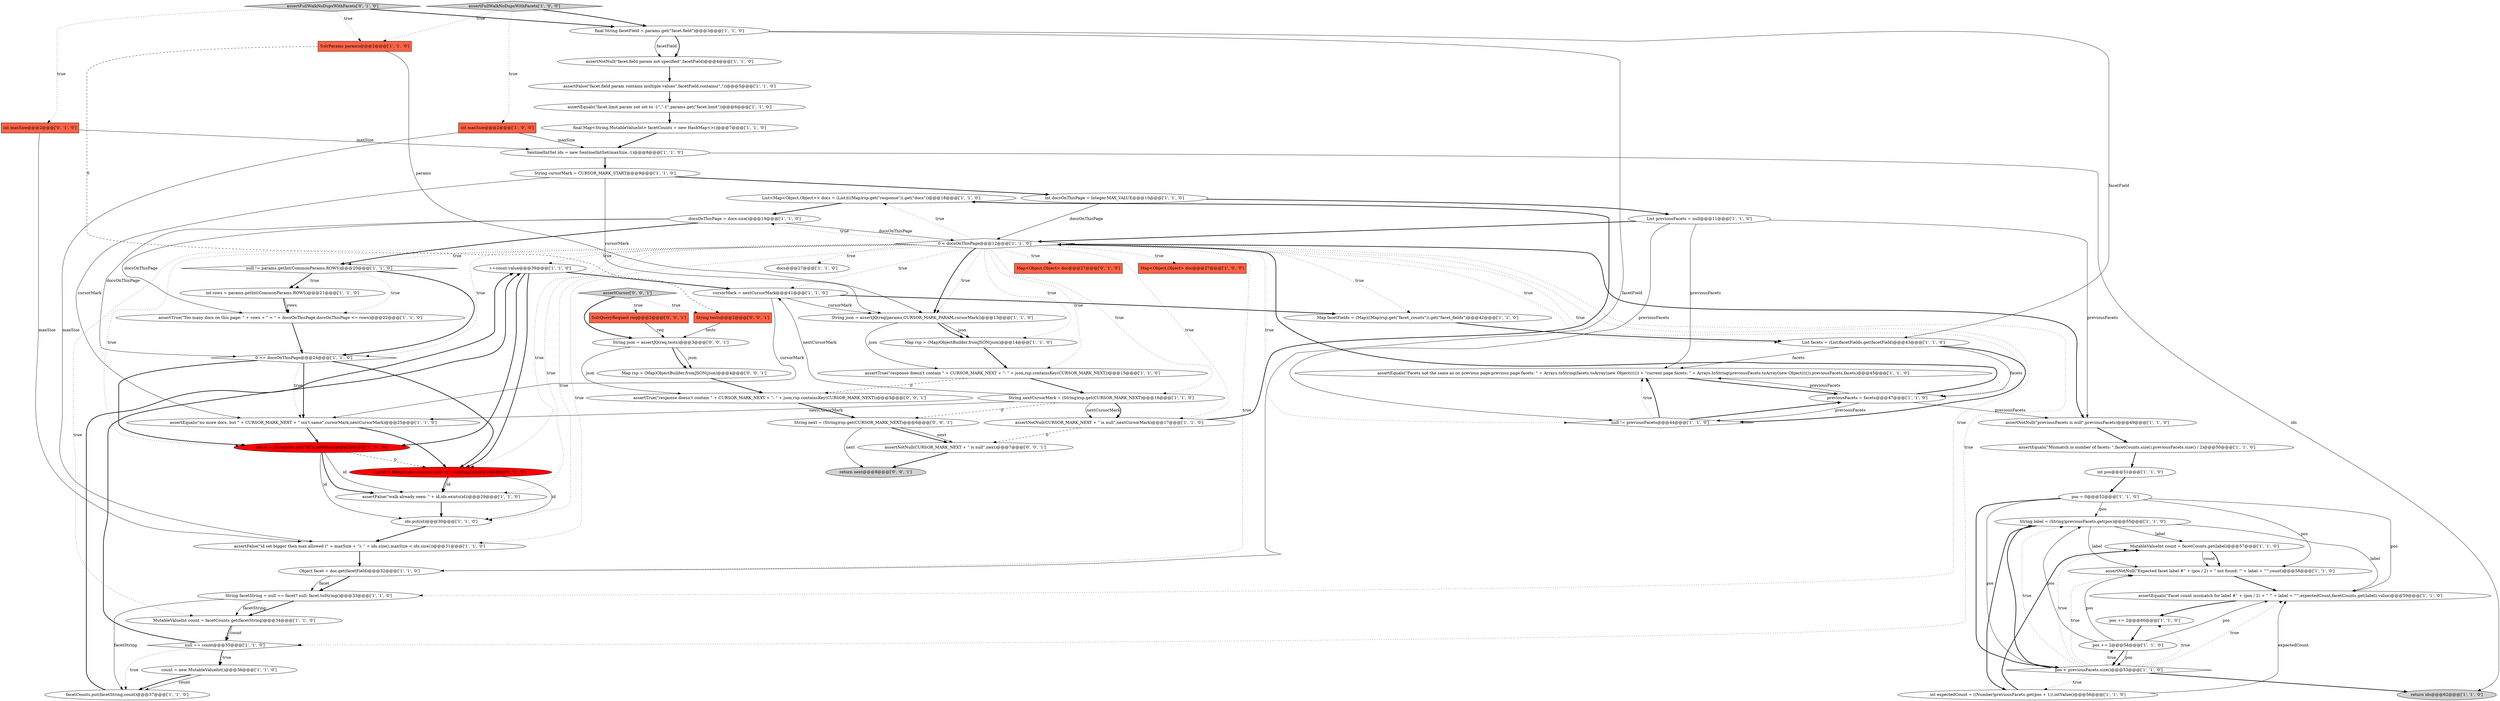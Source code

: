 digraph {
44 [style = filled, label = "List<Map<Object,Object>> docs = (List)(((Map)rsp.get(\"response\")).get(\"docs\"))@@@18@@@['1', '1', '0']", fillcolor = white, shape = ellipse image = "AAA0AAABBB1BBB"];
34 [style = filled, label = "String facetString = null == facet? null: facet.toString()@@@33@@@['1', '1', '0']", fillcolor = white, shape = ellipse image = "AAA0AAABBB1BBB"];
26 [style = filled, label = "List previousFacets = null@@@11@@@['1', '1', '0']", fillcolor = white, shape = ellipse image = "AAA0AAABBB1BBB"];
14 [style = filled, label = "MutableValueInt count = facetCounts.get(facetString)@@@34@@@['1', '1', '0']", fillcolor = white, shape = ellipse image = "AAA0AAABBB1BBB"];
15 [style = filled, label = "String label = (String)previousFacets.get(pos)@@@55@@@['1', '1', '0']", fillcolor = white, shape = ellipse image = "AAA0AAABBB1BBB"];
25 [style = filled, label = "String nextCursorMark = (String)rsp.get(CURSOR_MARK_NEXT)@@@16@@@['1', '1', '0']", fillcolor = white, shape = ellipse image = "AAA0AAABBB1BBB"];
2 [style = filled, label = "assertEquals(\"Mismatch in number of facets: \",facetCounts.size(),previousFacets.size() / 2)@@@50@@@['1', '1', '0']", fillcolor = white, shape = ellipse image = "AAA0AAABBB1BBB"];
29 [style = filled, label = "null == count@@@35@@@['1', '1', '0']", fillcolor = white, shape = diamond image = "AAA0AAABBB1BBB"];
58 [style = filled, label = "int maxSize@@@2@@@['0', '1', '0']", fillcolor = tomato, shape = box image = "AAA0AAABBB2BBB"];
47 [style = filled, label = "Map rsp = (Map)ObjectBuilder.fromJSON(json)@@@14@@@['1', '1', '0']", fillcolor = white, shape = ellipse image = "AAA0AAABBB1BBB"];
64 [style = filled, label = "return next@@@8@@@['0', '0', '1']", fillcolor = lightgray, shape = ellipse image = "AAA0AAABBB3BBB"];
66 [style = filled, label = "String next = (String)rsp.get(CURSOR_MARK_NEXT)@@@6@@@['0', '0', '1']", fillcolor = white, shape = ellipse image = "AAA0AAABBB3BBB"];
13 [style = filled, label = "assertFalse(\"id set bigger then max allowed (\" + maxSize + \"): \" + ids.size(),maxSize < ids.size())@@@31@@@['1', '1', '0']", fillcolor = white, shape = ellipse image = "AAA0AAABBB1BBB"];
4 [style = filled, label = "assertFalse(\"walk already seen: \" + id,ids.exists(id))@@@29@@@['1', '1', '0']", fillcolor = white, shape = ellipse image = "AAA0AAABBB1BBB"];
5 [style = filled, label = "ids.put(id)@@@30@@@['1', '1', '0']", fillcolor = white, shape = ellipse image = "AAA0AAABBB1BBB"];
24 [style = filled, label = "cursorMark = nextCursorMark@@@41@@@['1', '1', '0']", fillcolor = white, shape = ellipse image = "AAA0AAABBB1BBB"];
57 [style = filled, label = "Map<Object,Object> doc@@@27@@@['0', '1', '0']", fillcolor = tomato, shape = box image = "AAA0AAABBB2BBB"];
48 [style = filled, label = "SolrParams params@@@2@@@['1', '1', '0']", fillcolor = tomato, shape = box image = "AAA0AAABBB1BBB"];
42 [style = filled, label = "pos < previousFacets.size()@@@53@@@['1', '1', '0']", fillcolor = white, shape = diamond image = "AAA0AAABBB1BBB"];
65 [style = filled, label = "Map rsp = (Map)ObjectBuilder.fromJSON(json)@@@4@@@['0', '0', '1']", fillcolor = white, shape = ellipse image = "AAA0AAABBB3BBB"];
22 [style = filled, label = "return ids@@@62@@@['1', '1', '0']", fillcolor = lightgray, shape = ellipse image = "AAA0AAABBB1BBB"];
9 [style = filled, label = "0 < docsOnThisPage@@@12@@@['1', '1', '0']", fillcolor = white, shape = diamond image = "AAA0AAABBB1BBB"];
8 [style = filled, label = "String cursorMark = CURSOR_MARK_START@@@9@@@['1', '1', '0']", fillcolor = white, shape = ellipse image = "AAA0AAABBB1BBB"];
67 [style = filled, label = "String tests@@@2@@@['0', '0', '1']", fillcolor = tomato, shape = box image = "AAA0AAABBB3BBB"];
1 [style = filled, label = "assertEquals(\"facet.limit param not set to -1\",\"-1\",params.get(\"facet.limit\"))@@@6@@@['1', '1', '0']", fillcolor = white, shape = ellipse image = "AAA0AAABBB1BBB"];
17 [style = filled, label = "pos += 2@@@54@@@['1', '1', '0']", fillcolor = white, shape = ellipse image = "AAA0AAABBB1BBB"];
30 [style = filled, label = "int docsOnThisPage = Integer.MAX_VALUE@@@10@@@['1', '1', '0']", fillcolor = white, shape = ellipse image = "AAA0AAABBB1BBB"];
49 [style = filled, label = "MutableValueInt count = facetCounts.get(label)@@@57@@@['1', '1', '0']", fillcolor = white, shape = ellipse image = "AAA0AAABBB1BBB"];
62 [style = filled, label = "assertCursor['0', '0', '1']", fillcolor = lightgray, shape = diamond image = "AAA0AAABBB3BBB"];
35 [style = filled, label = "assertEquals(\"Facets not the same as on previous page:previous page facets: \" + Arrays.toString(facets.toArray(new Object(((()) + \"current page facets: \" + Arrays.toString(previousFacets.toArray(new Object(((()),previousFacets,facets)@@@45@@@['1', '1', '0']", fillcolor = white, shape = ellipse image = "AAA0AAABBB1BBB"];
3 [style = filled, label = "int id = ((Long)doc.get(\"id\")).intValue()@@@28@@@['1', '0', '0']", fillcolor = red, shape = ellipse image = "AAA1AAABBB1BBB"];
60 [style = filled, label = "assertFullWalkNoDupsWithFacets['0', '1', '0']", fillcolor = lightgray, shape = diamond image = "AAA0AAABBB2BBB"];
41 [style = filled, label = "SentinelIntSet ids = new SentinelIntSet(maxSize,-1)@@@8@@@['1', '1', '0']", fillcolor = white, shape = ellipse image = "AAA0AAABBB1BBB"];
43 [style = filled, label = "assertFullWalkNoDupsWithFacets['1', '0', '0']", fillcolor = lightgray, shape = diamond image = "AAA0AAABBB1BBB"];
59 [style = filled, label = "int id = Integer.parseInt(doc.get(\"id\").toString())@@@28@@@['0', '1', '0']", fillcolor = red, shape = ellipse image = "AAA1AAABBB2BBB"];
68 [style = filled, label = "assertTrue(\"response doesn't contain \" + CURSOR_MARK_NEXT + \": \" + json,rsp.containsKey(CURSOR_MARK_NEXT))@@@5@@@['0', '0', '1']", fillcolor = white, shape = ellipse image = "AAA0AAABBB3BBB"];
20 [style = filled, label = "assertEquals(\"no more docs, but \" + CURSOR_MARK_NEXT + \" isn't same\",cursorMark,nextCursorMark)@@@25@@@['1', '1', '0']", fillcolor = white, shape = ellipse image = "AAA0AAABBB1BBB"];
32 [style = filled, label = "Map<Object,Object> doc@@@27@@@['1', '0', '0']", fillcolor = tomato, shape = box image = "AAA0AAABBB1BBB"];
0 [style = filled, label = "assertNotNull(\"facet.field param not specified\",facetField)@@@4@@@['1', '1', '0']", fillcolor = white, shape = ellipse image = "AAA0AAABBB1BBB"];
31 [style = filled, label = "null != params.getInt(CommonParams.ROWS)@@@20@@@['1', '1', '0']", fillcolor = white, shape = diamond image = "AAA0AAABBB1BBB"];
40 [style = filled, label = "final String facetField = params.get(\"facet.field\")@@@3@@@['1', '1', '0']", fillcolor = white, shape = ellipse image = "AAA0AAABBB1BBB"];
27 [style = filled, label = "Object facet = doc.get(facetField)@@@32@@@['1', '1', '0']", fillcolor = white, shape = ellipse image = "AAA0AAABBB1BBB"];
10 [style = filled, label = "assertFalse(\"facet.field param contains multiple values\",facetField.contains(\",\"))@@@5@@@['1', '1', '0']", fillcolor = white, shape = ellipse image = "AAA0AAABBB1BBB"];
11 [style = filled, label = "List facets = (List)facetFields.get(facetField)@@@43@@@['1', '1', '0']", fillcolor = white, shape = ellipse image = "AAA0AAABBB1BBB"];
54 [style = filled, label = "final Map<String,MutableValueInt> facetCounts = new HashMap<>()@@@7@@@['1', '1', '0']", fillcolor = white, shape = ellipse image = "AAA0AAABBB1BBB"];
55 [style = filled, label = "pos = 0@@@52@@@['1', '1', '0']", fillcolor = white, shape = ellipse image = "AAA0AAABBB1BBB"];
46 [style = filled, label = "assertNotNull(CURSOR_MARK_NEXT + \" is null\",nextCursorMark)@@@17@@@['1', '1', '0']", fillcolor = white, shape = ellipse image = "AAA0AAABBB1BBB"];
52 [style = filled, label = "assertNotNull(\"previousFacets is null\",previousFacets)@@@49@@@['1', '1', '0']", fillcolor = white, shape = ellipse image = "AAA0AAABBB1BBB"];
51 [style = filled, label = "assertEquals(\"Facet count mismatch for label #\" + (pos / 2) + \" '\" + label + \"'\",expectedCount,facetCounts.get(label).value)@@@59@@@['1', '1', '0']", fillcolor = white, shape = ellipse image = "AAA0AAABBB1BBB"];
45 [style = filled, label = "assertNotNull(\"Expected facet label #\" + (pos / 2) + \" not found: '\" + label + \"'\",count)@@@58@@@['1', '1', '0']", fillcolor = white, shape = ellipse image = "AAA0AAABBB1BBB"];
6 [style = filled, label = "count = new MutableValueInt()@@@36@@@['1', '1', '0']", fillcolor = white, shape = ellipse image = "AAA0AAABBB1BBB"];
16 [style = filled, label = "pos += 2@@@60@@@['1', '1', '0']", fillcolor = white, shape = ellipse image = "AAA0AAABBB1BBB"];
63 [style = filled, label = "SolrQueryRequest req@@@2@@@['0', '0', '1']", fillcolor = tomato, shape = box image = "AAA0AAABBB3BBB"];
69 [style = filled, label = "assertNotNull(CURSOR_MARK_NEXT + \" is null\",next)@@@7@@@['0', '0', '1']", fillcolor = white, shape = ellipse image = "AAA0AAABBB3BBB"];
56 [style = filled, label = "0 == docsOnThisPage@@@24@@@['1', '1', '0']", fillcolor = white, shape = diamond image = "AAA0AAABBB1BBB"];
21 [style = filled, label = "assertTrue(\"Too many docs on this page: \" + rows + \" < \" + docsOnThisPage,docsOnThisPage <= rows)@@@22@@@['1', '1', '0']", fillcolor = white, shape = ellipse image = "AAA0AAABBB1BBB"];
12 [style = filled, label = "int pos@@@51@@@['1', '1', '0']", fillcolor = white, shape = ellipse image = "AAA0AAABBB1BBB"];
19 [style = filled, label = "previousFacets = facets@@@47@@@['1', '1', '0']", fillcolor = white, shape = ellipse image = "AAA0AAABBB1BBB"];
33 [style = filled, label = "int expectedCount = ((Number)previousFacets.get(pos + 1)).intValue()@@@56@@@['1', '1', '0']", fillcolor = white, shape = ellipse image = "AAA0AAABBB1BBB"];
37 [style = filled, label = "int rows = params.getInt(CommonParams.ROWS)@@@21@@@['1', '1', '0']", fillcolor = white, shape = ellipse image = "AAA0AAABBB1BBB"];
18 [style = filled, label = "Map facetFields = (Map)((Map)rsp.get(\"facet_counts\")).get(\"facet_fields\")@@@42@@@['1', '1', '0']", fillcolor = white, shape = ellipse image = "AAA0AAABBB1BBB"];
38 [style = filled, label = "int maxSize@@@2@@@['1', '0', '0']", fillcolor = tomato, shape = box image = "AAA0AAABBB1BBB"];
53 [style = filled, label = "facetCounts.put(facetString,count)@@@37@@@['1', '1', '0']", fillcolor = white, shape = ellipse image = "AAA0AAABBB1BBB"];
61 [style = filled, label = "String json = assertJQ(req,tests)@@@3@@@['0', '0', '1']", fillcolor = white, shape = ellipse image = "AAA0AAABBB3BBB"];
39 [style = filled, label = "assertTrue(\"response doesn't contain \" + CURSOR_MARK_NEXT + \": \" + json,rsp.containsKey(CURSOR_MARK_NEXT))@@@15@@@['1', '1', '0']", fillcolor = white, shape = ellipse image = "AAA0AAABBB1BBB"];
36 [style = filled, label = "docs@@@27@@@['1', '1', '0']", fillcolor = white, shape = ellipse image = "AAA0AAABBB1BBB"];
50 [style = filled, label = "String json = assertJQ(req(params,CURSOR_MARK_PARAM,cursorMark))@@@13@@@['1', '1', '0']", fillcolor = white, shape = ellipse image = "AAA0AAABBB1BBB"];
7 [style = filled, label = "null != previousFacets@@@44@@@['1', '1', '0']", fillcolor = white, shape = diamond image = "AAA0AAABBB1BBB"];
23 [style = filled, label = "++count.value@@@39@@@['1', '1', '0']", fillcolor = white, shape = ellipse image = "AAA0AAABBB1BBB"];
28 [style = filled, label = "docsOnThisPage = docs.size()@@@19@@@['1', '1', '0']", fillcolor = white, shape = ellipse image = "AAA0AAABBB1BBB"];
9->50 [style = bold, label=""];
8->30 [style = bold, label=""];
31->37 [style = bold, label=""];
40->11 [style = solid, label="facetField"];
31->56 [style = bold, label=""];
60->48 [style = dotted, label="true"];
25->46 [style = solid, label="nextCursorMark"];
41->8 [style = bold, label=""];
50->47 [style = solid, label="json"];
56->3 [style = bold, label=""];
17->45 [style = solid, label="pos"];
62->61 [style = bold, label=""];
7->35 [style = bold, label=""];
68->66 [style = bold, label=""];
26->9 [style = bold, label=""];
42->51 [style = dotted, label="true"];
3->4 [style = bold, label=""];
11->35 [style = solid, label="facets"];
6->53 [style = solid, label="count"];
42->17 [style = dotted, label="true"];
39->68 [style = dashed, label="0"];
60->58 [style = dotted, label="true"];
43->40 [style = bold, label=""];
29->6 [style = bold, label=""];
31->21 [style = dotted, label="true"];
21->56 [style = bold, label=""];
24->50 [style = solid, label="cursorMark"];
19->9 [style = bold, label=""];
65->68 [style = bold, label=""];
42->33 [style = dotted, label="true"];
25->66 [style = dashed, label="0"];
28->9 [style = solid, label="docsOnThisPage"];
9->52 [style = bold, label=""];
9->32 [style = dotted, label="true"];
42->15 [style = bold, label=""];
9->28 [style = dotted, label="true"];
9->57 [style = dotted, label="true"];
3->4 [style = solid, label="id"];
17->42 [style = solid, label="pos"];
66->64 [style = solid, label="next"];
12->55 [style = bold, label=""];
18->11 [style = bold, label=""];
30->26 [style = bold, label=""];
40->0 [style = bold, label=""];
37->21 [style = bold, label=""];
25->20 [style = solid, label="nextCursorMark"];
59->4 [style = bold, label=""];
15->45 [style = solid, label="label"];
9->31 [style = dotted, label="true"];
69->64 [style = bold, label=""];
28->56 [style = solid, label="docsOnThisPage"];
23->3 [style = bold, label=""];
20->3 [style = bold, label=""];
54->41 [style = bold, label=""];
47->39 [style = bold, label=""];
29->23 [style = bold, label=""];
51->16 [style = bold, label=""];
26->7 [style = solid, label="previousFacets"];
17->42 [style = bold, label=""];
16->17 [style = bold, label=""];
24->18 [style = bold, label=""];
24->20 [style = solid, label="cursorMark"];
15->49 [style = solid, label="label"];
66->69 [style = bold, label=""];
8->50 [style = solid, label="cursorMark"];
6->53 [style = bold, label=""];
9->24 [style = dotted, label="true"];
25->24 [style = solid, label="nextCursorMark"];
62->67 [style = dotted, label="true"];
9->13 [style = dotted, label="true"];
29->53 [style = dotted, label="true"];
9->59 [style = dotted, label="true"];
9->4 [style = dotted, label="true"];
7->35 [style = dotted, label="true"];
3->5 [style = solid, label="id"];
42->16 [style = dotted, label="true"];
34->14 [style = bold, label=""];
39->25 [style = bold, label=""];
19->7 [style = solid, label="previousFacets"];
42->22 [style = bold, label=""];
48->67 [style = dashed, label="0"];
55->45 [style = solid, label="pos"];
26->35 [style = solid, label="previousFacets"];
10->1 [style = bold, label=""];
42->45 [style = dotted, label="true"];
23->59 [style = bold, label=""];
17->51 [style = solid, label="pos"];
28->21 [style = solid, label="docsOnThisPage"];
9->3 [style = dotted, label="true"];
15->33 [style = bold, label=""];
46->44 [style = bold, label=""];
49->45 [style = bold, label=""];
29->6 [style = dotted, label="true"];
33->51 [style = solid, label="expectedCount"];
43->38 [style = dotted, label="true"];
62->63 [style = dotted, label="true"];
45->51 [style = bold, label=""];
61->65 [style = bold, label=""];
28->31 [style = bold, label=""];
9->11 [style = dotted, label="true"];
38->13 [style = solid, label="maxSize"];
58->41 [style = solid, label="maxSize"];
55->42 [style = bold, label=""];
9->44 [style = dotted, label="true"];
34->14 [style = solid, label="facetString"];
40->0 [style = solid, label="facetField"];
9->19 [style = dotted, label="true"];
13->27 [style = bold, label=""];
27->34 [style = bold, label=""];
55->15 [style = solid, label="pos"];
42->49 [style = dotted, label="true"];
8->20 [style = solid, label="cursorMark"];
9->23 [style = dotted, label="true"];
38->41 [style = solid, label="maxSize"];
43->48 [style = dotted, label="true"];
67->61 [style = solid, label="tests"];
5->13 [style = bold, label=""];
9->46 [style = dotted, label="true"];
1->54 [style = bold, label=""];
42->15 [style = dotted, label="true"];
50->39 [style = solid, label="json"];
14->29 [style = bold, label=""];
26->52 [style = solid, label="previousFacets"];
53->23 [style = bold, label=""];
33->49 [style = bold, label=""];
9->7 [style = dotted, label="true"];
55->42 [style = solid, label="pos"];
4->5 [style = bold, label=""];
7->19 [style = bold, label=""];
56->59 [style = bold, label=""];
61->65 [style = solid, label="json"];
17->15 [style = solid, label="pos"];
9->5 [style = dotted, label="true"];
61->68 [style = solid, label="json"];
9->29 [style = dotted, label="true"];
59->5 [style = solid, label="id"];
11->19 [style = solid, label="facets"];
15->51 [style = solid, label="label"];
31->37 [style = dotted, label="true"];
41->22 [style = solid, label="ids"];
14->29 [style = solid, label="count"];
9->36 [style = dotted, label="true"];
19->35 [style = solid, label="previousFacets"];
35->19 [style = bold, label=""];
3->59 [style = dashed, label="0"];
27->34 [style = solid, label="facet"];
37->21 [style = solid, label="rows"];
52->2 [style = bold, label=""];
25->46 [style = bold, label=""];
46->69 [style = dashed, label="0"];
63->61 [style = solid, label="req"];
30->9 [style = solid, label="docsOnThisPage"];
9->14 [style = dotted, label="true"];
2->12 [style = bold, label=""];
9->25 [style = dotted, label="true"];
66->69 [style = solid, label="next"];
19->52 [style = solid, label="previousFacets"];
59->4 [style = solid, label="id"];
58->13 [style = solid, label="maxSize"];
9->27 [style = dotted, label="true"];
9->50 [style = dotted, label="true"];
0->10 [style = bold, label=""];
23->24 [style = bold, label=""];
9->56 [style = dotted, label="true"];
9->34 [style = dotted, label="true"];
50->47 [style = bold, label=""];
44->28 [style = bold, label=""];
60->40 [style = bold, label=""];
20->59 [style = bold, label=""];
49->45 [style = solid, label="count"];
9->39 [style = dotted, label="true"];
48->50 [style = solid, label="params"];
9->47 [style = dotted, label="true"];
9->18 [style = dotted, label="true"];
56->20 [style = bold, label=""];
56->20 [style = dotted, label="true"];
11->7 [style = bold, label=""];
40->27 [style = solid, label="facetField"];
34->53 [style = solid, label="facetString"];
55->51 [style = solid, label="pos"];
}
